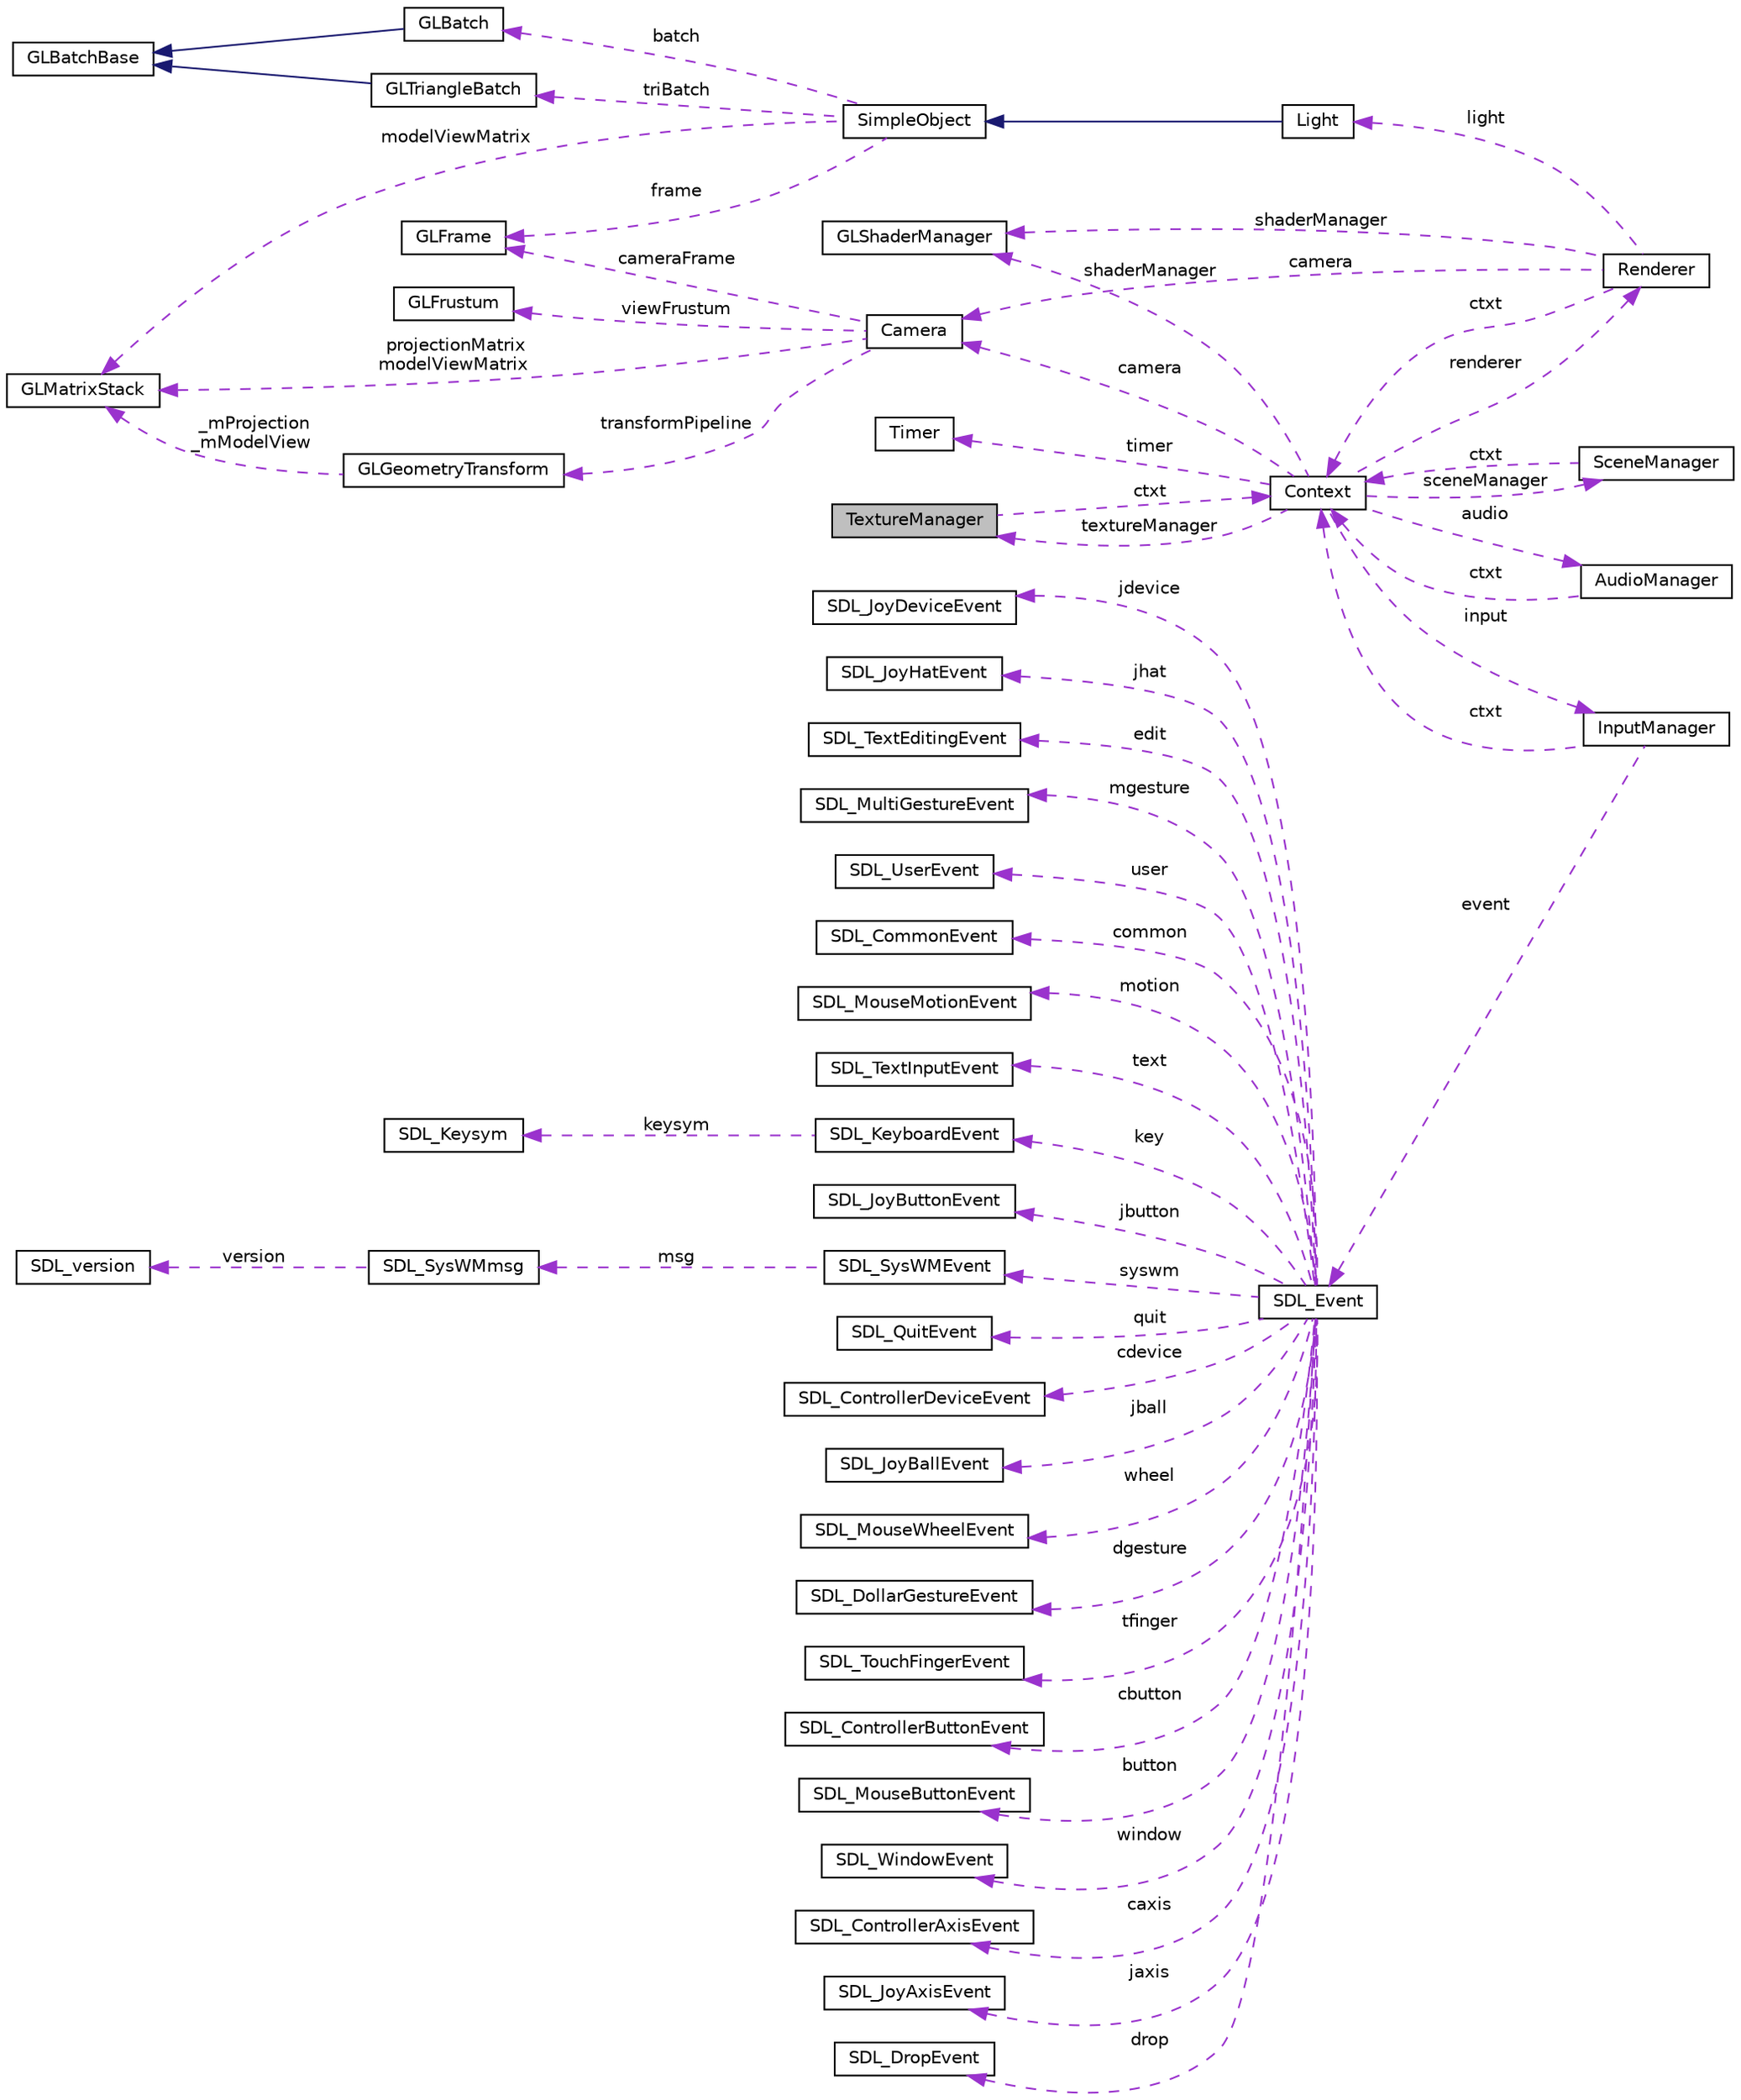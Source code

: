 digraph "TextureManager"
{
  edge [fontname="Helvetica",fontsize="10",labelfontname="Helvetica",labelfontsize="10"];
  node [fontname="Helvetica",fontsize="10",shape=record];
  rankdir="LR";
  Node1 [label="TextureManager",height=0.2,width=0.4,color="black", fillcolor="grey75", style="filled" fontcolor="black"];
  Node2 -> Node1 [dir="back",color="darkorchid3",fontsize="10",style="dashed",label=" ctxt" ];
  Node2 [label="Context",height=0.2,width=0.4,color="black", fillcolor="white", style="filled",URL="$class_context.html"];
  Node3 -> Node2 [dir="back",color="darkorchid3",fontsize="10",style="dashed",label=" renderer" ];
  Node3 [label="Renderer",height=0.2,width=0.4,color="black", fillcolor="white", style="filled",URL="$class_renderer.html"];
  Node4 -> Node3 [dir="back",color="darkorchid3",fontsize="10",style="dashed",label=" light" ];
  Node4 [label="Light",height=0.2,width=0.4,color="black", fillcolor="white", style="filled",URL="$class_light.html"];
  Node5 -> Node4 [dir="back",color="midnightblue",fontsize="10",style="solid"];
  Node5 [label="SimpleObject",height=0.2,width=0.4,color="black", fillcolor="white", style="filled",URL="$class_simple_object.html"];
  Node6 -> Node5 [dir="back",color="darkorchid3",fontsize="10",style="dashed",label=" batch" ];
  Node6 [label="GLBatch",height=0.2,width=0.4,color="black", fillcolor="white", style="filled",URL="$class_g_l_batch.html"];
  Node7 -> Node6 [dir="back",color="midnightblue",fontsize="10",style="solid"];
  Node7 [label="GLBatchBase",height=0.2,width=0.4,color="black", fillcolor="white", style="filled",URL="$class_g_l_batch_base.html"];
  Node8 -> Node5 [dir="back",color="darkorchid3",fontsize="10",style="dashed",label=" frame" ];
  Node8 [label="GLFrame",height=0.2,width=0.4,color="black", fillcolor="white", style="filled",URL="$class_g_l_frame.html"];
  Node9 -> Node5 [dir="back",color="darkorchid3",fontsize="10",style="dashed",label=" modelViewMatrix" ];
  Node9 [label="GLMatrixStack",height=0.2,width=0.4,color="black", fillcolor="white", style="filled",URL="$class_g_l_matrix_stack.html"];
  Node10 -> Node5 [dir="back",color="darkorchid3",fontsize="10",style="dashed",label=" triBatch" ];
  Node10 [label="GLTriangleBatch",height=0.2,width=0.4,color="black", fillcolor="white", style="filled",URL="$class_g_l_triangle_batch.html"];
  Node7 -> Node10 [dir="back",color="midnightblue",fontsize="10",style="solid"];
  Node2 -> Node3 [dir="back",color="darkorchid3",fontsize="10",style="dashed",label=" ctxt" ];
  Node11 -> Node3 [dir="back",color="darkorchid3",fontsize="10",style="dashed",label=" shaderManager" ];
  Node11 [label="GLShaderManager",height=0.2,width=0.4,color="black", fillcolor="white", style="filled",URL="$class_g_l_shader_manager.html"];
  Node12 -> Node3 [dir="back",color="darkorchid3",fontsize="10",style="dashed",label=" camera" ];
  Node12 [label="Camera",height=0.2,width=0.4,color="black", fillcolor="white", style="filled",URL="$class_camera.html"];
  Node8 -> Node12 [dir="back",color="darkorchid3",fontsize="10",style="dashed",label=" cameraFrame" ];
  Node13 -> Node12 [dir="back",color="darkorchid3",fontsize="10",style="dashed",label=" transformPipeline" ];
  Node13 [label="GLGeometryTransform",height=0.2,width=0.4,color="black", fillcolor="white", style="filled",URL="$class_g_l_geometry_transform.html"];
  Node9 -> Node13 [dir="back",color="darkorchid3",fontsize="10",style="dashed",label=" _mProjection\n_mModelView" ];
  Node9 -> Node12 [dir="back",color="darkorchid3",fontsize="10",style="dashed",label=" projectionMatrix\nmodelViewMatrix" ];
  Node14 -> Node12 [dir="back",color="darkorchid3",fontsize="10",style="dashed",label=" viewFrustum" ];
  Node14 [label="GLFrustum",height=0.2,width=0.4,color="black", fillcolor="white", style="filled",URL="$class_g_l_frustum.html"];
  Node15 -> Node2 [dir="back",color="darkorchid3",fontsize="10",style="dashed",label=" audio" ];
  Node15 [label="AudioManager",height=0.2,width=0.4,color="black", fillcolor="white", style="filled",URL="$class_audio_manager.html"];
  Node2 -> Node15 [dir="back",color="darkorchid3",fontsize="10",style="dashed",label=" ctxt" ];
  Node1 -> Node2 [dir="back",color="darkorchid3",fontsize="10",style="dashed",label=" textureManager" ];
  Node11 -> Node2 [dir="back",color="darkorchid3",fontsize="10",style="dashed",label=" shaderManager" ];
  Node12 -> Node2 [dir="back",color="darkorchid3",fontsize="10",style="dashed",label=" camera" ];
  Node16 -> Node2 [dir="back",color="darkorchid3",fontsize="10",style="dashed",label=" input" ];
  Node16 [label="InputManager",height=0.2,width=0.4,color="black", fillcolor="white", style="filled",URL="$class_input_manager.html"];
  Node2 -> Node16 [dir="back",color="darkorchid3",fontsize="10",style="dashed",label=" ctxt" ];
  Node17 -> Node16 [dir="back",color="darkorchid3",fontsize="10",style="dashed",label=" event" ];
  Node17 [label="SDL_Event",height=0.2,width=0.4,color="black", fillcolor="white", style="filled",URL="$union_s_d_l___event.html",tooltip="General event structure. "];
  Node18 -> Node17 [dir="back",color="darkorchid3",fontsize="10",style="dashed",label=" jdevice" ];
  Node18 [label="SDL_JoyDeviceEvent",height=0.2,width=0.4,color="black", fillcolor="white", style="filled",URL="$struct_s_d_l___joy_device_event.html",tooltip="Joystick device event structure (event.jdevice.*) "];
  Node19 -> Node17 [dir="back",color="darkorchid3",fontsize="10",style="dashed",label=" jhat" ];
  Node19 [label="SDL_JoyHatEvent",height=0.2,width=0.4,color="black", fillcolor="white", style="filled",URL="$struct_s_d_l___joy_hat_event.html",tooltip="Joystick hat position change event structure (event.jhat.*) "];
  Node20 -> Node17 [dir="back",color="darkorchid3",fontsize="10",style="dashed",label=" edit" ];
  Node20 [label="SDL_TextEditingEvent",height=0.2,width=0.4,color="black", fillcolor="white", style="filled",URL="$struct_s_d_l___text_editing_event.html",tooltip="Keyboard text editing event structure (event.edit.*) "];
  Node21 -> Node17 [dir="back",color="darkorchid3",fontsize="10",style="dashed",label=" mgesture" ];
  Node21 [label="SDL_MultiGestureEvent",height=0.2,width=0.4,color="black", fillcolor="white", style="filled",URL="$struct_s_d_l___multi_gesture_event.html",tooltip="Multiple Finger Gesture Event (event.mgesture.*) "];
  Node22 -> Node17 [dir="back",color="darkorchid3",fontsize="10",style="dashed",label=" user" ];
  Node22 [label="SDL_UserEvent",height=0.2,width=0.4,color="black", fillcolor="white", style="filled",URL="$struct_s_d_l___user_event.html",tooltip="A user-defined event type (event.user.*) "];
  Node23 -> Node17 [dir="back",color="darkorchid3",fontsize="10",style="dashed",label=" common" ];
  Node23 [label="SDL_CommonEvent",height=0.2,width=0.4,color="black", fillcolor="white", style="filled",URL="$struct_s_d_l___common_event.html",tooltip="Fields shared by every event. "];
  Node24 -> Node17 [dir="back",color="darkorchid3",fontsize="10",style="dashed",label=" motion" ];
  Node24 [label="SDL_MouseMotionEvent",height=0.2,width=0.4,color="black", fillcolor="white", style="filled",URL="$struct_s_d_l___mouse_motion_event.html",tooltip="Mouse motion event structure (event.motion.*) "];
  Node25 -> Node17 [dir="back",color="darkorchid3",fontsize="10",style="dashed",label=" text" ];
  Node25 [label="SDL_TextInputEvent",height=0.2,width=0.4,color="black", fillcolor="white", style="filled",URL="$struct_s_d_l___text_input_event.html",tooltip="Keyboard text input event structure (event.text.*) "];
  Node26 -> Node17 [dir="back",color="darkorchid3",fontsize="10",style="dashed",label=" key" ];
  Node26 [label="SDL_KeyboardEvent",height=0.2,width=0.4,color="black", fillcolor="white", style="filled",URL="$struct_s_d_l___keyboard_event.html",tooltip="Keyboard button event structure (event.key.*) "];
  Node27 -> Node26 [dir="back",color="darkorchid3",fontsize="10",style="dashed",label=" keysym" ];
  Node27 [label="SDL_Keysym",height=0.2,width=0.4,color="black", fillcolor="white", style="filled",URL="$struct_s_d_l___keysym.html",tooltip="The SDL keysym structure, used in key events. "];
  Node28 -> Node17 [dir="back",color="darkorchid3",fontsize="10",style="dashed",label=" jbutton" ];
  Node28 [label="SDL_JoyButtonEvent",height=0.2,width=0.4,color="black", fillcolor="white", style="filled",URL="$struct_s_d_l___joy_button_event.html",tooltip="Joystick button event structure (event.jbutton.*) "];
  Node29 -> Node17 [dir="back",color="darkorchid3",fontsize="10",style="dashed",label=" syswm" ];
  Node29 [label="SDL_SysWMEvent",height=0.2,width=0.4,color="black", fillcolor="white", style="filled",URL="$struct_s_d_l___sys_w_m_event.html",tooltip="A video driver dependent system event (event.syswm.*) This event is disabled by default, you can enable it with SDL_EventState() "];
  Node30 -> Node29 [dir="back",color="darkorchid3",fontsize="10",style="dashed",label=" msg" ];
  Node30 [label="SDL_SysWMmsg",height=0.2,width=0.4,color="black", fillcolor="white", style="filled",URL="$struct_s_d_l___sys_w_mmsg.html"];
  Node31 -> Node30 [dir="back",color="darkorchid3",fontsize="10",style="dashed",label=" version" ];
  Node31 [label="SDL_version",height=0.2,width=0.4,color="black", fillcolor="white", style="filled",URL="$struct_s_d_l__version.html",tooltip="Information the version of SDL in use. "];
  Node32 -> Node17 [dir="back",color="darkorchid3",fontsize="10",style="dashed",label=" quit" ];
  Node32 [label="SDL_QuitEvent",height=0.2,width=0.4,color="black", fillcolor="white", style="filled",URL="$struct_s_d_l___quit_event.html",tooltip="The &quot;quit requested&quot; event. "];
  Node33 -> Node17 [dir="back",color="darkorchid3",fontsize="10",style="dashed",label=" cdevice" ];
  Node33 [label="SDL_ControllerDeviceEvent",height=0.2,width=0.4,color="black", fillcolor="white", style="filled",URL="$struct_s_d_l___controller_device_event.html",tooltip="Controller device event structure (event.cdevice.*) "];
  Node34 -> Node17 [dir="back",color="darkorchid3",fontsize="10",style="dashed",label=" jball" ];
  Node34 [label="SDL_JoyBallEvent",height=0.2,width=0.4,color="black", fillcolor="white", style="filled",URL="$struct_s_d_l___joy_ball_event.html",tooltip="Joystick trackball motion event structure (event.jball.*) "];
  Node35 -> Node17 [dir="back",color="darkorchid3",fontsize="10",style="dashed",label=" wheel" ];
  Node35 [label="SDL_MouseWheelEvent",height=0.2,width=0.4,color="black", fillcolor="white", style="filled",URL="$struct_s_d_l___mouse_wheel_event.html",tooltip="Mouse wheel event structure (event.wheel.*) "];
  Node36 -> Node17 [dir="back",color="darkorchid3",fontsize="10",style="dashed",label=" dgesture" ];
  Node36 [label="SDL_DollarGestureEvent",height=0.2,width=0.4,color="black", fillcolor="white", style="filled",URL="$struct_s_d_l___dollar_gesture_event.html",tooltip="Dollar Gesture Event (event.dgesture.*) "];
  Node37 -> Node17 [dir="back",color="darkorchid3",fontsize="10",style="dashed",label=" tfinger" ];
  Node37 [label="SDL_TouchFingerEvent",height=0.2,width=0.4,color="black", fillcolor="white", style="filled",URL="$struct_s_d_l___touch_finger_event.html",tooltip="Touch finger event structure (event.tfinger.*) "];
  Node38 -> Node17 [dir="back",color="darkorchid3",fontsize="10",style="dashed",label=" cbutton" ];
  Node38 [label="SDL_ControllerButtonEvent",height=0.2,width=0.4,color="black", fillcolor="white", style="filled",URL="$struct_s_d_l___controller_button_event.html",tooltip="Game controller button event structure (event.cbutton.*) "];
  Node39 -> Node17 [dir="back",color="darkorchid3",fontsize="10",style="dashed",label=" button" ];
  Node39 [label="SDL_MouseButtonEvent",height=0.2,width=0.4,color="black", fillcolor="white", style="filled",URL="$struct_s_d_l___mouse_button_event.html",tooltip="Mouse button event structure (event.button.*) "];
  Node40 -> Node17 [dir="back",color="darkorchid3",fontsize="10",style="dashed",label=" window" ];
  Node40 [label="SDL_WindowEvent",height=0.2,width=0.4,color="black", fillcolor="white", style="filled",URL="$struct_s_d_l___window_event.html",tooltip="Window state change event data (event.window.*) "];
  Node41 -> Node17 [dir="back",color="darkorchid3",fontsize="10",style="dashed",label=" caxis" ];
  Node41 [label="SDL_ControllerAxisEvent",height=0.2,width=0.4,color="black", fillcolor="white", style="filled",URL="$struct_s_d_l___controller_axis_event.html",tooltip="Game controller axis motion event structure (event.caxis.*) "];
  Node42 -> Node17 [dir="back",color="darkorchid3",fontsize="10",style="dashed",label=" jaxis" ];
  Node42 [label="SDL_JoyAxisEvent",height=0.2,width=0.4,color="black", fillcolor="white", style="filled",URL="$struct_s_d_l___joy_axis_event.html",tooltip="Joystick axis motion event structure (event.jaxis.*) "];
  Node43 -> Node17 [dir="back",color="darkorchid3",fontsize="10",style="dashed",label=" drop" ];
  Node43 [label="SDL_DropEvent",height=0.2,width=0.4,color="black", fillcolor="white", style="filled",URL="$struct_s_d_l___drop_event.html",tooltip="An event used to request a file open by the system (event.drop.*) This event is disabled by default..."];
  Node44 -> Node2 [dir="back",color="darkorchid3",fontsize="10",style="dashed",label=" sceneManager" ];
  Node44 [label="SceneManager",height=0.2,width=0.4,color="black", fillcolor="white", style="filled",URL="$class_scene_manager.html"];
  Node2 -> Node44 [dir="back",color="darkorchid3",fontsize="10",style="dashed",label=" ctxt" ];
  Node45 -> Node2 [dir="back",color="darkorchid3",fontsize="10",style="dashed",label=" timer" ];
  Node45 [label="Timer",height=0.2,width=0.4,color="black", fillcolor="white", style="filled",URL="$class_timer.html"];
}
